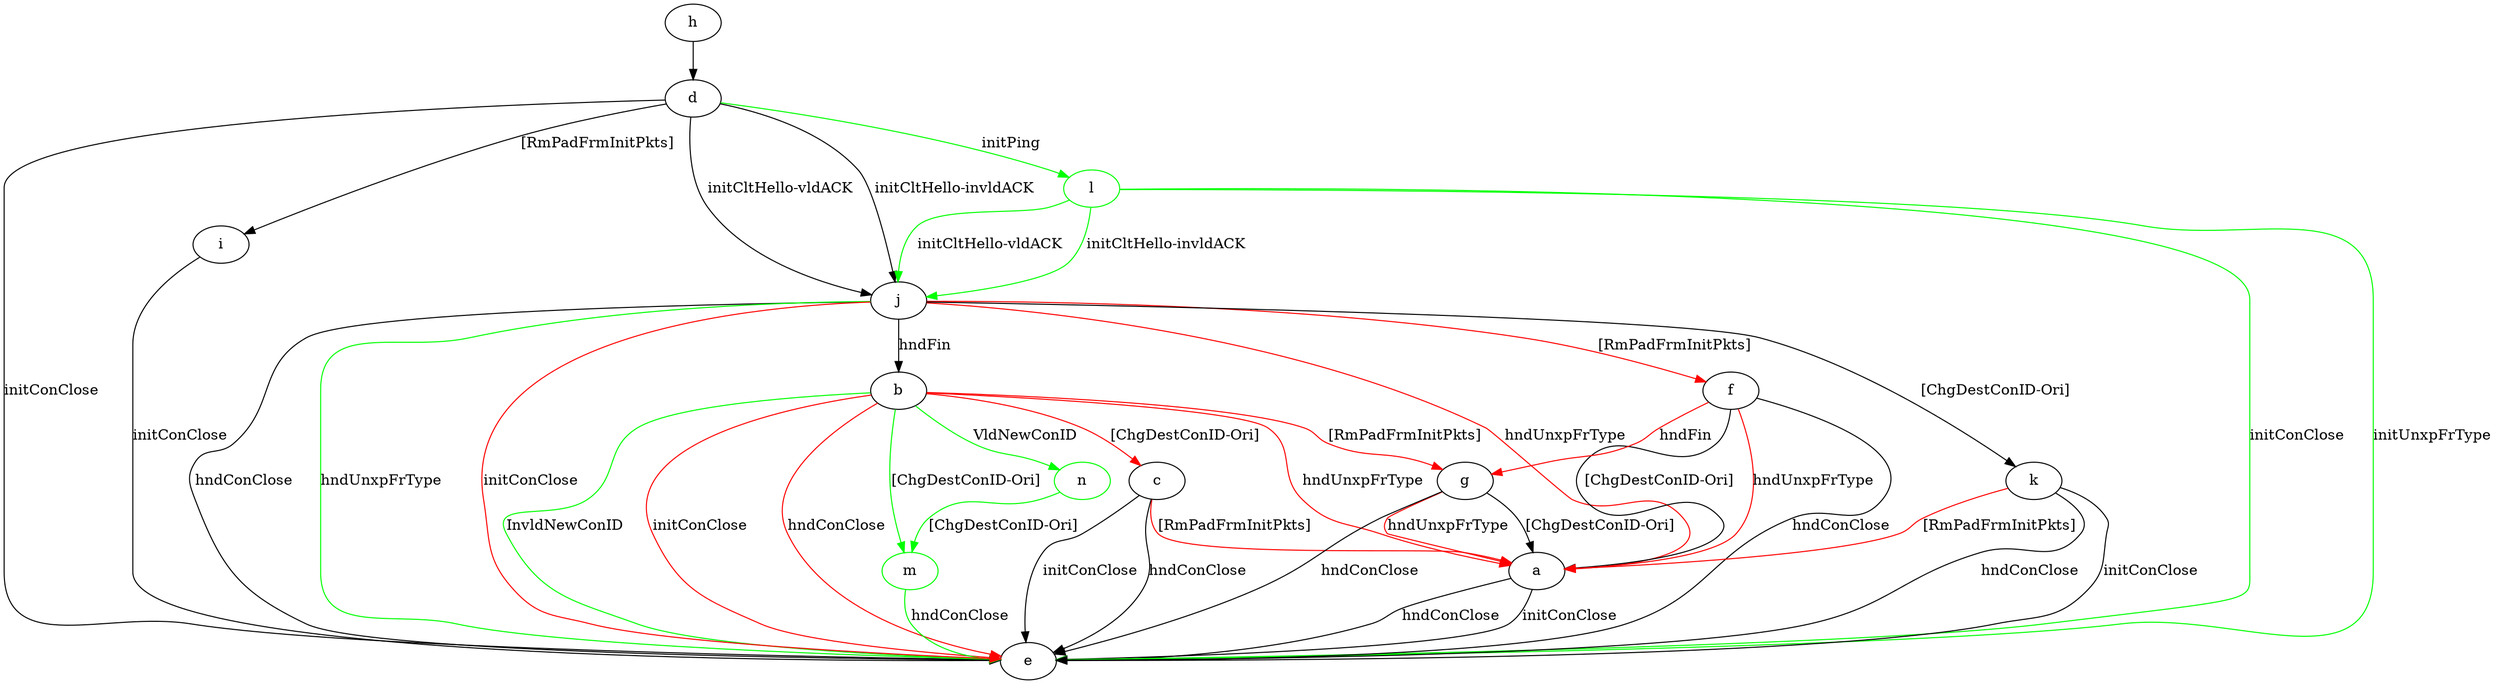 digraph "" {
	a -> e	[key=0,
		label="initConClose "];
	a -> e	[key=1,
		label="hndConClose "];
	b -> a	[key=0,
		color=red,
		label="hndUnxpFrType "];
	b -> c	[key=0,
		color=red,
		label="[ChgDestConID-Ori] "];
	b -> e	[key=0,
		color=green,
		label="InvldNewConID "];
	b -> e	[key=1,
		color=red,
		label="initConClose "];
	b -> e	[key=2,
		color=red,
		label="hndConClose "];
	b -> g	[key=0,
		color=red,
		label="[RmPadFrmInitPkts] "];
	m	[color=green];
	b -> m	[key=0,
		color=green,
		label="[ChgDestConID-Ori] "];
	n	[color=green];
	b -> n	[key=0,
		color=green,
		label="VldNewConID "];
	c -> a	[key=0,
		color=red,
		label="[RmPadFrmInitPkts] "];
	c -> e	[key=0,
		label="initConClose "];
	c -> e	[key=1,
		label="hndConClose "];
	d -> e	[key=0,
		label="initConClose "];
	d -> i	[key=0,
		label="[RmPadFrmInitPkts] "];
	d -> j	[key=0,
		label="initCltHello-vldACK "];
	d -> j	[key=1,
		label="initCltHello-invldACK "];
	l	[color=green];
	d -> l	[key=0,
		color=green,
		label="initPing "];
	f -> a	[key=0,
		label="[ChgDestConID-Ori] "];
	f -> a	[key=1,
		color=red,
		label="hndUnxpFrType "];
	f -> e	[key=0,
		label="hndConClose "];
	f -> g	[key=0,
		color=red,
		label="hndFin "];
	g -> a	[key=0,
		label="[ChgDestConID-Ori] "];
	g -> a	[key=1,
		color=red,
		label="hndUnxpFrType "];
	g -> e	[key=0,
		label="hndConClose "];
	h -> d	[key=0];
	i -> e	[key=0,
		label="initConClose "];
	j -> a	[key=0,
		color=red,
		label="hndUnxpFrType "];
	j -> b	[key=0,
		label="hndFin "];
	j -> e	[key=0,
		label="hndConClose "];
	j -> e	[key=1,
		color=green,
		label="hndUnxpFrType "];
	j -> e	[key=2,
		color=red,
		label="initConClose "];
	j -> f	[key=0,
		color=red,
		label="[RmPadFrmInitPkts] "];
	j -> k	[key=0,
		label="[ChgDestConID-Ori] "];
	k -> a	[key=0,
		color=red,
		label="[RmPadFrmInitPkts] "];
	k -> e	[key=0,
		label="initConClose "];
	k -> e	[key=1,
		label="hndConClose "];
	l -> e	[key=0,
		color=green,
		label="initConClose "];
	l -> e	[key=1,
		color=green,
		label="initUnxpFrType "];
	l -> j	[key=0,
		color=green,
		label="initCltHello-vldACK "];
	l -> j	[key=1,
		color=green,
		label="initCltHello-invldACK "];
	m -> e	[key=0,
		color=green,
		label="hndConClose "];
	n -> m	[key=0,
		color=green,
		label="[ChgDestConID-Ori] "];
}
